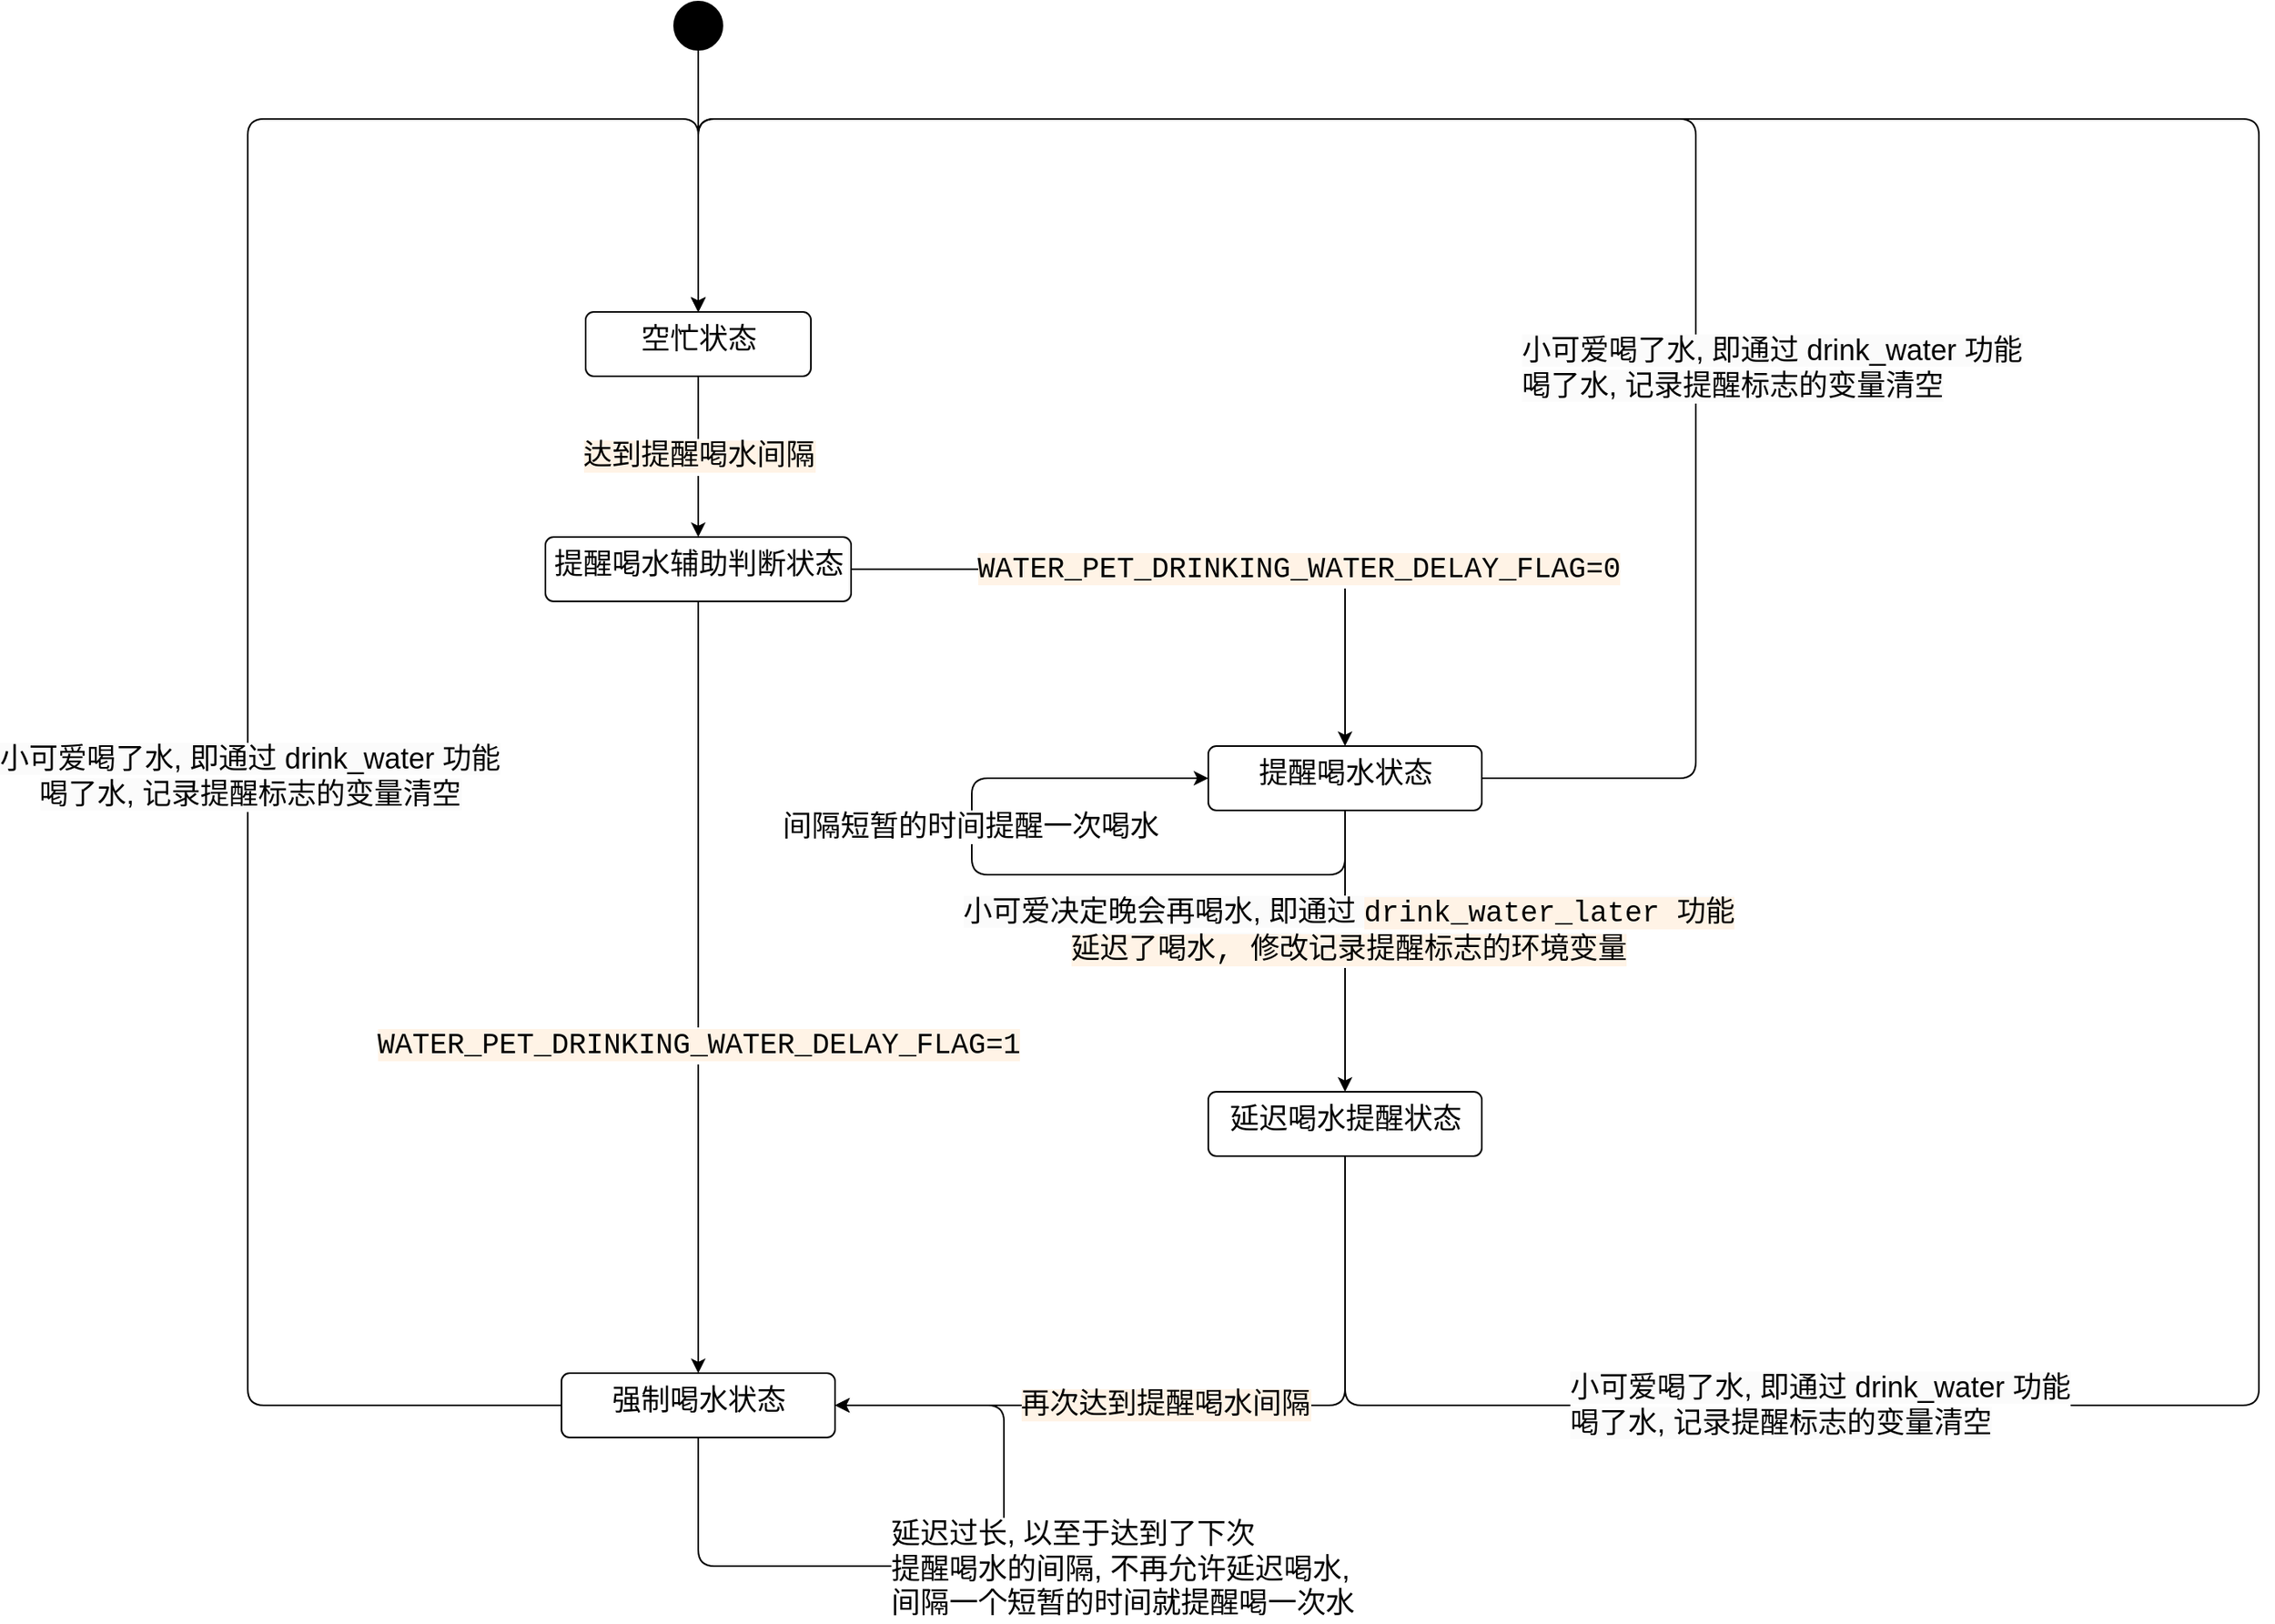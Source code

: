 <mxfile>
    <diagram id="cwGnsezasowdMiNM-ndZ" name="Page-1">
        <mxGraphModel dx="831" dy="1147" grid="1" gridSize="10" guides="1" tooltips="1" connect="1" arrows="1" fold="1" page="1" pageScale="1" pageWidth="850" pageHeight="1100" math="0" shadow="0">
            <root>
                <mxCell id="0"/>
                <mxCell id="1" parent="0"/>
                <mxCell id="6" style="edgeStyle=none;html=1;entryX=0.5;entryY=0;entryDx=0;entryDy=0;fontSize=18;" edge="1" parent="1" source="4" target="5">
                    <mxGeometry relative="1" as="geometry"/>
                </mxCell>
                <mxCell id="26" value="&lt;span style=&quot;font-family: Consolas, &amp;quot;Courier New&amp;quot;, monospace; background-color: rgb(255, 243, 230);&quot;&gt;&lt;font style=&quot;font-size: 18px;&quot;&gt;达到提醒喝水间隔&lt;/font&gt;&lt;/span&gt;" style="edgeLabel;html=1;align=center;verticalAlign=middle;resizable=0;points=[];fontSize=18;fontColor=#000000;" vertex="1" connectable="0" parent="6">
                    <mxGeometry x="-0.28" y="3" relative="1" as="geometry">
                        <mxPoint x="-3" y="14" as="offset"/>
                    </mxGeometry>
                </mxCell>
                <mxCell id="4" value="空忙状态" style="html=1;align=center;verticalAlign=top;rounded=1;absoluteArcSize=1;arcSize=10;dashed=0;fontSize=18;" vertex="1" parent="1">
                    <mxGeometry x="393" y="223" width="140" height="40" as="geometry"/>
                </mxCell>
                <mxCell id="13" style="edgeStyle=none;html=1;fontSize=18;entryX=0.5;entryY=0;entryDx=0;entryDy=0;exitX=0.5;exitY=1;exitDx=0;exitDy=0;" edge="1" parent="1" source="5" target="31">
                    <mxGeometry relative="1" as="geometry">
                        <mxPoint x="488" y="553" as="targetPoint"/>
                        <mxPoint x="368" y="383" as="sourcePoint"/>
                        <Array as="points"/>
                    </mxGeometry>
                </mxCell>
                <mxCell id="30" value="&lt;span style=&quot;font-family: Consolas, &amp;quot;Courier New&amp;quot;, monospace; background-color: rgb(255, 243, 230);&quot;&gt;WATER_PET_DRINKING_WATER_DELAY_FLAG=1&lt;/span&gt;" style="edgeLabel;html=1;align=center;verticalAlign=middle;resizable=0;points=[];fontSize=18;fontColor=#000000;" vertex="1" connectable="0" parent="13">
                    <mxGeometry x="-0.179" y="1" relative="1" as="geometry">
                        <mxPoint x="-1" y="79" as="offset"/>
                    </mxGeometry>
                </mxCell>
                <mxCell id="22" style="edgeStyle=none;html=1;fontSize=18;fontColor=#000000;entryX=0.5;entryY=0;entryDx=0;entryDy=0;exitX=1;exitY=0.5;exitDx=0;exitDy=0;" edge="1" parent="1" source="5" target="23">
                    <mxGeometry relative="1" as="geometry">
                        <mxPoint x="1588" y="243" as="targetPoint"/>
                        <Array as="points">
                            <mxPoint x="865" y="383"/>
                        </Array>
                    </mxGeometry>
                </mxCell>
                <mxCell id="27" value="&lt;span style=&quot;font-family: Consolas, &amp;quot;Courier New&amp;quot;, monospace; background-color: rgb(255, 243, 230);&quot;&gt;&lt;font style=&quot;font-size: 18px;&quot;&gt;WATER_PET_DRINKING_WATER_DELAY_FLAG=0&lt;/font&gt;&lt;/span&gt;" style="edgeLabel;html=1;align=center;verticalAlign=middle;resizable=0;points=[];fontSize=18;fontColor=#000000;" vertex="1" connectable="0" parent="22">
                    <mxGeometry x="-0.055" y="-1" relative="1" as="geometry">
                        <mxPoint x="81" y="-1" as="offset"/>
                    </mxGeometry>
                </mxCell>
                <mxCell id="5" value="提醒喝水辅助判断状态" style="html=1;align=center;verticalAlign=top;rounded=1;absoluteArcSize=1;arcSize=10;dashed=0;fontSize=18;" vertex="1" parent="1">
                    <mxGeometry x="368" y="363" width="190" height="40" as="geometry"/>
                </mxCell>
                <mxCell id="42" style="edgeStyle=none;html=1;exitX=0.5;exitY=1;exitDx=0;exitDy=0;fontSize=18;fontColor=#000000;entryX=0.5;entryY=0;entryDx=0;entryDy=0;" edge="1" parent="1" source="11" target="4">
                    <mxGeometry relative="1" as="geometry">
                        <mxPoint x="843" y="913" as="targetPoint"/>
                        <Array as="points">
                            <mxPoint x="865" y="903"/>
                            <mxPoint x="1433" y="903"/>
                            <mxPoint x="1433" y="103"/>
                            <mxPoint x="463" y="103"/>
                        </Array>
                    </mxGeometry>
                </mxCell>
                <mxCell id="43" value="&lt;span style=&quot;background-color: rgb(251, 251, 251);&quot;&gt;小可爱喝了水, 即通过 drink_water 功能&lt;/span&gt;&lt;br style=&quot;border-color: var(--border-color);&quot;&gt;&lt;span style=&quot;background-color: rgb(251, 251, 251);&quot;&gt;喝了水, 记录提醒标志的变量清空&lt;/span&gt;" style="edgeLabel;html=1;align=left;verticalAlign=middle;resizable=0;points=[];fontSize=18;fontColor=#000000;" vertex="1" connectable="0" parent="42">
                    <mxGeometry x="-0.733" y="-2" relative="1" as="geometry">
                        <mxPoint x="-56" y="-2" as="offset"/>
                    </mxGeometry>
                </mxCell>
                <mxCell id="46" style="edgeStyle=none;html=1;exitX=0.5;exitY=1;exitDx=0;exitDy=0;fontSize=18;fontColor=#000000;entryX=1;entryY=0.5;entryDx=0;entryDy=0;" edge="1" parent="1" source="11" target="31">
                    <mxGeometry relative="1" as="geometry">
                        <mxPoint x="623" y="723" as="targetPoint"/>
                        <Array as="points">
                            <mxPoint x="865" y="903"/>
                            <mxPoint x="623" y="903"/>
                        </Array>
                    </mxGeometry>
                </mxCell>
                <mxCell id="47" value="&lt;span style=&quot;font-family: Consolas, &amp;quot;Courier New&amp;quot;, monospace; background-color: rgb(255, 243, 230);&quot;&gt;再次达到提醒喝水间隔&lt;/span&gt;" style="edgeLabel;html=1;align=center;verticalAlign=middle;resizable=0;points=[];fontSize=18;fontColor=#000000;" vertex="1" connectable="0" parent="46">
                    <mxGeometry x="-0.457" y="2" relative="1" as="geometry">
                        <mxPoint x="-114" y="27" as="offset"/>
                    </mxGeometry>
                </mxCell>
                <mxCell id="11" value="延迟喝水提醒状态" style="html=1;align=center;verticalAlign=top;rounded=1;absoluteArcSize=1;arcSize=10;dashed=0;fontSize=18;" vertex="1" parent="1">
                    <mxGeometry x="780" y="708" width="170" height="40" as="geometry"/>
                </mxCell>
                <mxCell id="29" style="edgeStyle=none;html=1;fontSize=18;fontColor=#000000;entryX=0.5;entryY=0;entryDx=0;entryDy=0;exitX=0.5;exitY=1;exitDx=0;exitDy=0;" edge="1" parent="1" source="23" target="11">
                    <mxGeometry relative="1" as="geometry">
                        <mxPoint x="980" y="553" as="sourcePoint"/>
                        <mxPoint x="1200" y="603" as="targetPoint"/>
                        <Array as="points"/>
                    </mxGeometry>
                </mxCell>
                <mxCell id="39" value="&lt;span style=&quot;text-align: left; background-color: rgb(251, 251, 251);&quot;&gt;小可爱决定晚会再喝水, 即通过&lt;/span&gt;&lt;font style=&quot;border-color: var(--border-color); text-align: left; background-color: rgb(251, 251, 251);&quot;&gt;&amp;nbsp;&lt;span style=&quot;border-color: var(--border-color); background-color: rgb(255, 243, 230); font-family: Consolas, &amp;quot;Courier New&amp;quot;, monospace;&quot;&gt;drink_water_later 功能&lt;br style=&quot;border-color: var(--border-color);&quot;&gt;延迟了喝水, 修改记录提醒标志的环境变量&lt;/span&gt;&lt;/font&gt;" style="edgeLabel;html=1;align=center;verticalAlign=middle;resizable=0;points=[];fontSize=18;fontColor=#000000;" vertex="1" connectable="0" parent="29">
                    <mxGeometry x="-0.143" y="2" relative="1" as="geometry">
                        <mxPoint as="offset"/>
                    </mxGeometry>
                </mxCell>
                <mxCell id="44" style="edgeStyle=none;html=1;exitX=1;exitY=0.5;exitDx=0;exitDy=0;entryX=0.5;entryY=0;entryDx=0;entryDy=0;fontSize=18;fontColor=#000000;" edge="1" parent="1" source="23" target="4">
                    <mxGeometry relative="1" as="geometry">
                        <Array as="points">
                            <mxPoint x="1083" y="513"/>
                            <mxPoint x="1083" y="313"/>
                            <mxPoint x="1083" y="103"/>
                            <mxPoint x="463" y="103"/>
                        </Array>
                    </mxGeometry>
                </mxCell>
                <mxCell id="45" value="&lt;span style=&quot;background-color: rgb(251, 251, 251);&quot;&gt;小可爱喝了水, 即通过 drink_water 功能&lt;/span&gt;&lt;br style=&quot;border-color: var(--border-color);&quot;&gt;&lt;span style=&quot;background-color: rgb(251, 251, 251);&quot;&gt;喝了水, 记录提醒标志的变量清空&lt;/span&gt;" style="edgeLabel;html=1;align=left;verticalAlign=middle;resizable=0;points=[];fontSize=18;fontColor=#000000;" vertex="1" connectable="0" parent="44">
                    <mxGeometry x="-0.395" y="-2" relative="1" as="geometry">
                        <mxPoint x="-112" as="offset"/>
                    </mxGeometry>
                </mxCell>
                <mxCell id="23" value="提醒喝水状态" style="html=1;align=center;verticalAlign=top;rounded=1;absoluteArcSize=1;arcSize=10;dashed=0;fontSize=18;" vertex="1" parent="1">
                    <mxGeometry x="780" y="493" width="170" height="40" as="geometry"/>
                </mxCell>
                <mxCell id="48" style="edgeStyle=none;html=1;exitX=0;exitY=0.5;exitDx=0;exitDy=0;entryX=0.5;entryY=0;entryDx=0;entryDy=0;fontSize=18;fontColor=#000000;" edge="1" parent="1" source="31" target="4">
                    <mxGeometry relative="1" as="geometry">
                        <Array as="points">
                            <mxPoint x="183" y="903"/>
                            <mxPoint x="183" y="103"/>
                            <mxPoint x="463" y="103"/>
                        </Array>
                    </mxGeometry>
                </mxCell>
                <mxCell id="49" value="&lt;span style=&quot;border-color: var(--border-color); background-color: rgb(251, 251, 251);&quot;&gt;小可爱喝了水, 即通过 drink_water 功能&lt;/span&gt;&lt;br style=&quot;border-color: var(--border-color);&quot;&gt;&lt;span style=&quot;border-color: var(--border-color); background-color: rgb(251, 251, 251);&quot;&gt;喝了水, 记录提醒标志的变量清空&lt;/span&gt;" style="edgeLabel;html=1;align=center;verticalAlign=middle;resizable=0;points=[];fontSize=18;fontColor=#000000;" vertex="1" connectable="0" parent="48">
                    <mxGeometry x="-0.159" y="-1" relative="1" as="geometry">
                        <mxPoint as="offset"/>
                    </mxGeometry>
                </mxCell>
                <mxCell id="31" value="强制喝水状态" style="html=1;align=center;verticalAlign=top;rounded=1;absoluteArcSize=1;arcSize=10;dashed=0;fontSize=18;" vertex="1" parent="1">
                    <mxGeometry x="378" y="883" width="170" height="40" as="geometry"/>
                </mxCell>
                <mxCell id="50" style="edgeStyle=none;html=1;exitX=0.5;exitY=1;exitDx=0;exitDy=0;entryX=0;entryY=0.5;entryDx=0;entryDy=0;fontSize=18;fontColor=#000000;" edge="1" parent="1" source="23" target="23">
                    <mxGeometry relative="1" as="geometry">
                        <Array as="points">
                            <mxPoint x="865" y="573"/>
                            <mxPoint x="633" y="573"/>
                            <mxPoint x="633" y="513"/>
                        </Array>
                    </mxGeometry>
                </mxCell>
                <mxCell id="51" value="间隔短暂的时间提醒一次喝水" style="edgeLabel;html=1;align=center;verticalAlign=middle;resizable=0;points=[];fontSize=18;fontColor=#000000;" vertex="1" connectable="0" parent="50">
                    <mxGeometry x="0.311" y="1" relative="1" as="geometry">
                        <mxPoint y="12" as="offset"/>
                    </mxGeometry>
                </mxCell>
                <mxCell id="52" style="edgeStyle=none;html=1;exitX=0.5;exitY=1;exitDx=0;exitDy=0;entryX=1;entryY=0.5;entryDx=0;entryDy=0;fontSize=18;fontColor=#000000;" edge="1" parent="1" source="31" target="31">
                    <mxGeometry relative="1" as="geometry">
                        <Array as="points">
                            <mxPoint x="463" y="1003"/>
                            <mxPoint x="653" y="1003"/>
                            <mxPoint x="653" y="903"/>
                        </Array>
                    </mxGeometry>
                </mxCell>
                <mxCell id="53" value="&lt;span style=&quot;&quot;&gt;延迟过长, 以至于达到了下次&lt;/span&gt;&lt;br style=&quot;border-color: var(--border-color);&quot;&gt;&lt;span style=&quot;&quot;&gt;提醒喝水的间隔, 不再允许延迟喝水,&lt;/span&gt;&lt;br style=&quot;border-color: var(--border-color);&quot;&gt;&lt;span style=&quot;&quot;&gt;间隔一个短暂的时间就提醒喝一次水&lt;/span&gt;" style="edgeLabel;html=1;align=left;verticalAlign=middle;resizable=0;points=[];fontSize=18;fontColor=#000000;" vertex="1" connectable="0" parent="52">
                    <mxGeometry x="-0.166" y="-2" relative="1" as="geometry">
                        <mxPoint as="offset"/>
                    </mxGeometry>
                </mxCell>
                <mxCell id="55" style="edgeStyle=none;html=1;fontSize=18;fontColor=#000000;" edge="1" parent="1" source="54" target="4">
                    <mxGeometry relative="1" as="geometry"/>
                </mxCell>
                <mxCell id="54" value="" style="ellipse;fillColor=strokeColor;fontSize=18;fontColor=#000000;" vertex="1" parent="1">
                    <mxGeometry x="448" y="30" width="30" height="30" as="geometry"/>
                </mxCell>
            </root>
        </mxGraphModel>
    </diagram>
</mxfile>